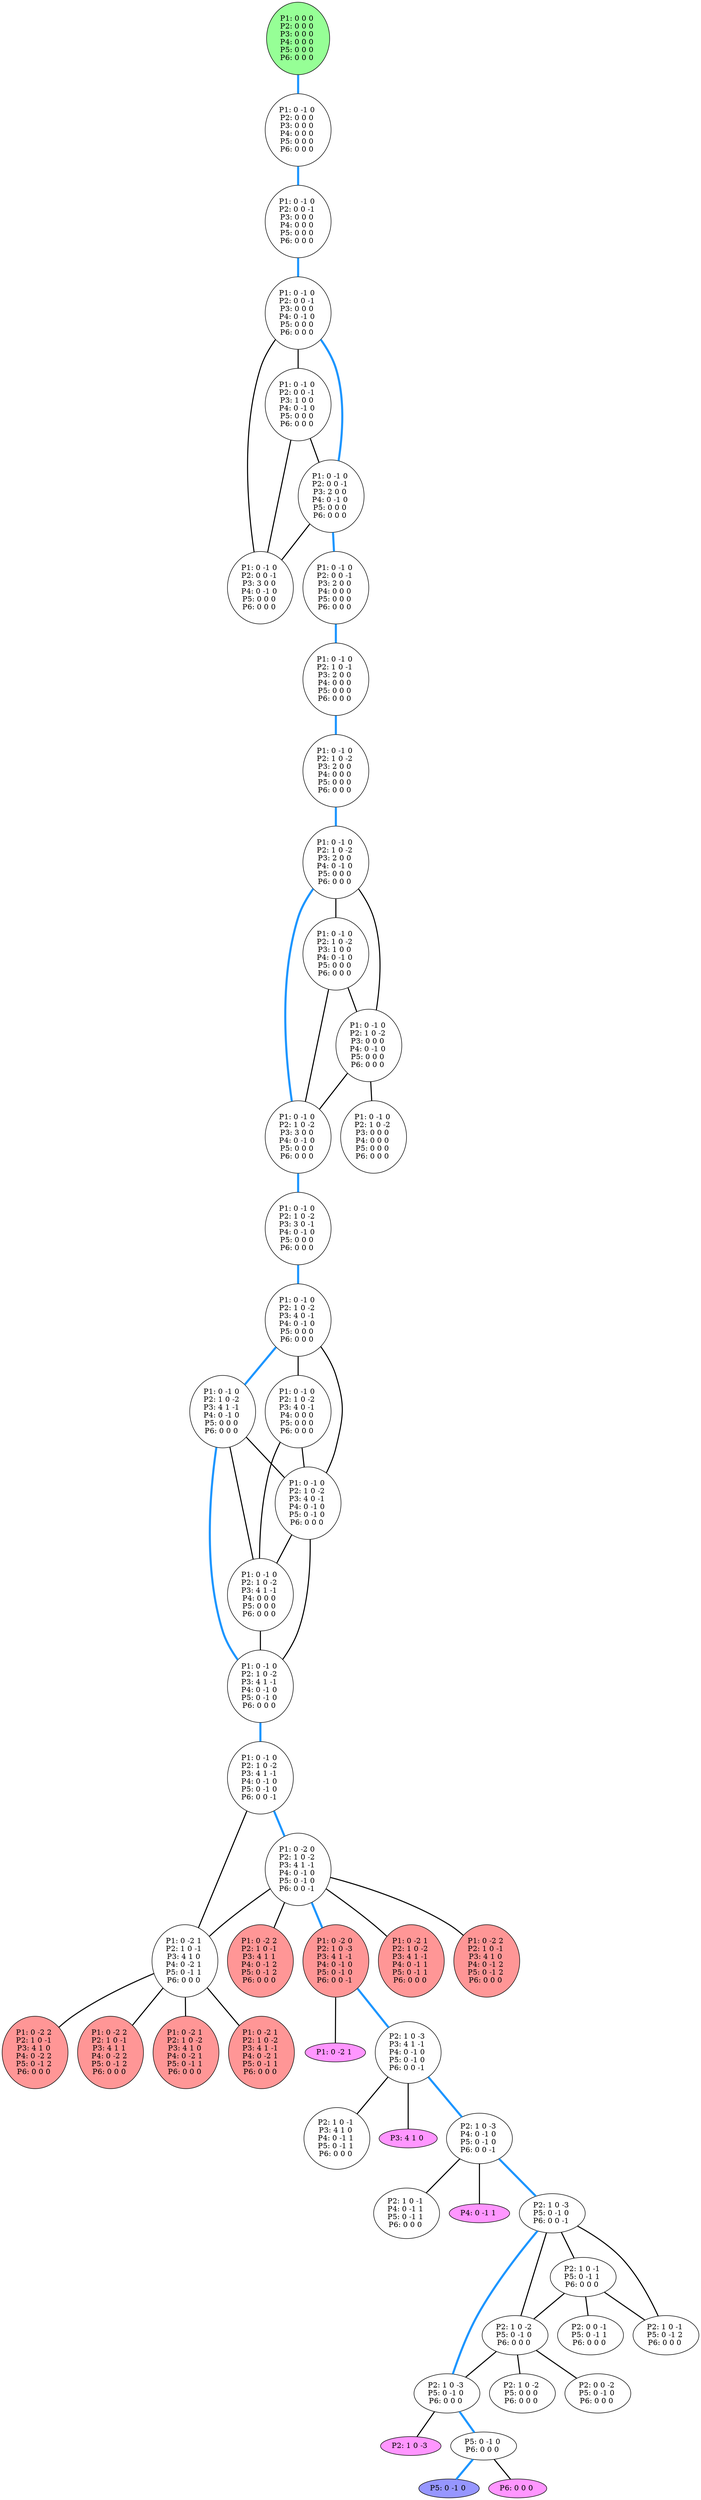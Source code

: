 graph G {
color = "black"
0 [label = "P1: 0 0 0 
P2: 0 0 0 
P3: 0 0 0 
P4: 0 0 0 
P5: 0 0 0 
P6: 0 0 0 
",  style="filled", fillcolor = "#96FF96"];
1 [label = "P1: 0 -1 0 
P2: 0 0 0 
P3: 0 0 0 
P4: 0 0 0 
P5: 0 0 0 
P6: 0 0 0 
"];
2 [label = "P1: 0 -1 0 
P2: 0 0 -1 
P3: 0 0 0 
P4: 0 0 0 
P5: 0 0 0 
P6: 0 0 0 
"];
3 [label = "P1: 0 -1 0 
P2: 0 0 -1 
P3: 0 0 0 
P4: 0 -1 0 
P5: 0 0 0 
P6: 0 0 0 
"];
4 [label = "P1: 0 -1 0 
P2: 0 0 -1 
P3: 1 0 0 
P4: 0 -1 0 
P5: 0 0 0 
P6: 0 0 0 
"];
5 [label = "P1: 0 -1 0 
P2: 0 0 -1 
P3: 2 0 0 
P4: 0 -1 0 
P5: 0 0 0 
P6: 0 0 0 
"];
6 [label = "P1: 0 -1 0 
P2: 0 0 -1 
P3: 3 0 0 
P4: 0 -1 0 
P5: 0 0 0 
P6: 0 0 0 
"];
7 [label = "P1: 0 -1 0 
P2: 0 0 -1 
P3: 2 0 0 
P4: 0 0 0 
P5: 0 0 0 
P6: 0 0 0 
"];
8 [label = "P1: 0 -1 0 
P2: 1 0 -1 
P3: 2 0 0 
P4: 0 0 0 
P5: 0 0 0 
P6: 0 0 0 
"];
9 [label = "P1: 0 -1 0 
P2: 1 0 -2 
P3: 2 0 0 
P4: 0 0 0 
P5: 0 0 0 
P6: 0 0 0 
"];
10 [label = "P1: 0 -1 0 
P2: 1 0 -2 
P3: 2 0 0 
P4: 0 -1 0 
P5: 0 0 0 
P6: 0 0 0 
"];
11 [label = "P1: 0 -1 0 
P2: 1 0 -2 
P3: 1 0 0 
P4: 0 -1 0 
P5: 0 0 0 
P6: 0 0 0 
"];
12 [label = "P1: 0 -1 0 
P2: 1 0 -2 
P3: 0 0 0 
P4: 0 -1 0 
P5: 0 0 0 
P6: 0 0 0 
"];
13 [label = "P1: 0 -1 0 
P2: 1 0 -2 
P3: 3 0 0 
P4: 0 -1 0 
P5: 0 0 0 
P6: 0 0 0 
"];
14 [label = "P1: 0 -1 0 
P2: 1 0 -2 
P3: 0 0 0 
P4: 0 0 0 
P5: 0 0 0 
P6: 0 0 0 
"];
15 [label = "P1: 0 -1 0 
P2: 1 0 -2 
P3: 3 0 -1 
P4: 0 -1 0 
P5: 0 0 0 
P6: 0 0 0 
"];
16 [label = "P1: 0 -1 0 
P2: 1 0 -2 
P3: 4 0 -1 
P4: 0 -1 0 
P5: 0 0 0 
P6: 0 0 0 
"];
17 [label = "P1: 0 -1 0 
P2: 1 0 -2 
P3: 4 1 -1 
P4: 0 -1 0 
P5: 0 0 0 
P6: 0 0 0 
"];
18 [label = "P1: 0 -1 0 
P2: 1 0 -2 
P3: 4 0 -1 
P4: 0 0 0 
P5: 0 0 0 
P6: 0 0 0 
"];
19 [label = "P1: 0 -1 0 
P2: 1 0 -2 
P3: 4 0 -1 
P4: 0 -1 0 
P5: 0 -1 0 
P6: 0 0 0 
"];
20 [label = "P1: 0 -1 0 
P2: 1 0 -2 
P3: 4 1 -1 
P4: 0 0 0 
P5: 0 0 0 
P6: 0 0 0 
"];
21 [label = "P1: 0 -1 0 
P2: 1 0 -2 
P3: 4 1 -1 
P4: 0 -1 0 
P5: 0 -1 0 
P6: 0 0 0 
"];
22 [label = "P1: 0 -1 0 
P2: 1 0 -2 
P3: 4 1 -1 
P4: 0 -1 0 
P5: 0 -1 0 
P6: 0 0 -1 
"];
23 [label = "P1: 0 -2 0 
P2: 1 0 -2 
P3: 4 1 -1 
P4: 0 -1 0 
P5: 0 -1 0 
P6: 0 0 -1 
"];
24 [label = "P1: 0 -2 1 
P2: 1 0 -1 
P3: 4 1 0 
P4: 0 -2 1 
P5: 0 -1 1 
P6: 0 0 0 
"];
25 [label = "P1: 0 -2 0 
P2: 1 0 -3 
P3: 4 1 -1 
P4: 0 -1 0 
P5: 0 -1 0 
P6: 0 0 -1 
",  style="filled", fillcolor = "#FF9696"];
26 [label = "P1: 0 -2 1 
P2: 1 0 -2 
P3: 4 1 -1 
P4: 0 -1 1 
P5: 0 -1 1 
P6: 0 0 0 
",  style="filled", fillcolor = "#FF9696"];
27 [label = "P1: 0 -2 2 
P2: 1 0 -1 
P3: 4 1 0 
P4: 0 -1 2 
P5: 0 -1 2 
P6: 0 0 0 
",  style="filled", fillcolor = "#FF9696"];
28 [label = "P1: 0 -2 2 
P2: 1 0 -1 
P3: 4 1 1 
P4: 0 -1 2 
P5: 0 -1 2 
P6: 0 0 0 
",  style="filled", fillcolor = "#FF9696"];
29 [label = "P1: 0 -2 1 
P2: 1 0 -2 
P3: 4 1 0 
P4: 0 -2 1 
P5: 0 -1 1 
P6: 0 0 0 
",  style="filled", fillcolor = "#FF9696"];
30 [label = "P1: 0 -2 1 
P2: 1 0 -2 
P3: 4 1 -1 
P4: 0 -2 1 
P5: 0 -1 1 
P6: 0 0 0 
",  style="filled", fillcolor = "#FF9696"];
31 [label = "P1: 0 -2 2 
P2: 1 0 -1 
P3: 4 1 0 
P4: 0 -2 2 
P5: 0 -1 2 
P6: 0 0 0 
",  style="filled", fillcolor = "#FF9696"];
32 [label = "P1: 0 -2 2 
P2: 1 0 -1 
P3: 4 1 1 
P4: 0 -2 2 
P5: 0 -1 2 
P6: 0 0 0 
",  style="filled", fillcolor = "#FF9696"];
33 [label = "P1: 0 -2 1 
",  style="filled", fillcolor = "#FF96FF"];
34 [label = "P2: 1 0 -3 
P3: 4 1 -1 
P4: 0 -1 0 
P5: 0 -1 0 
P6: 0 0 -1 
"];
35 [label = "P2: 1 0 -1 
P3: 4 1 0 
P4: 0 -1 1 
P5: 0 -1 1 
P6: 0 0 0 
"];
36 [label = "P3: 4 1 0 
",  style="filled", fillcolor = "#FF96FF"];
37 [label = "P2: 1 0 -3 
P4: 0 -1 0 
P5: 0 -1 0 
P6: 0 0 -1 
"];
38 [label = "P2: 1 0 -1 
P4: 0 -1 1 
P5: 0 -1 1 
P6: 0 0 0 
"];
39 [label = "P4: 0 -1 1 
",  style="filled", fillcolor = "#FF96FF"];
40 [label = "P2: 1 0 -3 
P5: 0 -1 0 
P6: 0 0 -1 
"];
41 [label = "P2: 1 0 -1 
P5: 0 -1 1 
P6: 0 0 0 
"];
42 [label = "P2: 1 0 -2 
P5: 0 -1 0 
P6: 0 0 0 
"];
43 [label = "P2: 1 0 -3 
P5: 0 -1 0 
P6: 0 0 0 
"];
44 [label = "P2: 1 0 -1 
P5: 0 -1 2 
P6: 0 0 0 
"];
45 [label = "P2: 0 0 -1 
P5: 0 -1 1 
P6: 0 0 0 
"];
46 [label = "P2: 0 0 -2 
P5: 0 -1 0 
P6: 0 0 0 
"];
47 [label = "P2: 1 0 -2 
P5: 0 0 0 
P6: 0 0 0 
"];
48 [label = "P2: 1 0 -3 
",  style="filled", fillcolor = "#FF96FF"];
49 [label = "P5: 0 -1 0 
P6: 0 0 0 
"];
50 [label = "P5: 0 -1 0 
", style="filled", fillcolor = "#9696FF"];
51 [label = "P6: 0 0 0 
",  style="filled", fillcolor = "#FF96FF"];
edge [style=bold];
0 -- 1 [color="#1E96FF", penwidth=4.0];

1 -- 2 [color="#1E96FF", penwidth=4.0];

2 -- 3 [color="#1E96FF", penwidth=4.0];

3 -- 4 [color=black];
3 -- 5 [color="#1E96FF", penwidth=4.0];
3 -- 6 [color=black];

4 -- 5 [color=black];
4 -- 6 [color=black];

5 -- 6 [color=black];
5 -- 7 [color="#1E96FF", penwidth=4.0];


7 -- 8 [color="#1E96FF", penwidth=4.0];

8 -- 9 [color="#1E96FF", penwidth=4.0];

9 -- 10 [color="#1E96FF", penwidth=4.0];

10 -- 11 [color=black];
10 -- 12 [color=black];
10 -- 13 [color="#1E96FF", penwidth=4.0];

11 -- 12 [color=black];
11 -- 13 [color=black];

12 -- 13 [color=black];
12 -- 14 [color=black];

13 -- 15 [color="#1E96FF", penwidth=4.0];


15 -- 16 [color="#1E96FF", penwidth=4.0];

16 -- 17 [color="#1E96FF", penwidth=4.0];
16 -- 18 [color=black];
16 -- 19 [color=black];

17 -- 20 [color=black];
17 -- 21 [color="#1E96FF", penwidth=4.0];
17 -- 19 [color=black];

18 -- 20 [color=black];
18 -- 19 [color=black];

19 -- 21 [color=black];
19 -- 20 [color=black];

20 -- 21 [color=black];

21 -- 22 [color="#1E96FF", penwidth=4.0];

22 -- 23 [color="#1E96FF", penwidth=4.0];
22 -- 24 [color=black];

23 -- 25 [color="#1E96FF", penwidth=4.0];
23 -- 26 [color=black];
23 -- 24 [color=black];
23 -- 27 [color=black];
23 -- 28 [color=black];

24 -- 29 [color=black];
24 -- 30 [color=black];
24 -- 31 [color=black];
24 -- 32 [color=black];

25 -- 34 [color="#1E96FF", penwidth=4.0];
25 -- 33 [color=black];








34 -- 35 [color=black];
34 -- 37 [color="#1E96FF", penwidth=4.0];
34 -- 36 [color=black];


37 -- 38 [color=black];
37 -- 40 [color="#1E96FF", penwidth=4.0];
37 -- 39 [color=black];


40 -- 41 [color=black];
40 -- 42 [color=black];
40 -- 43 [color="#1E96FF", penwidth=4.0];
40 -- 44 [color=black];

41 -- 45 [color=black];
41 -- 44 [color=black];
41 -- 42 [color=black];

42 -- 46 [color=black];
42 -- 43 [color=black];
42 -- 47 [color=black];

43 -- 49 [color="#1E96FF", penwidth=4.0];
43 -- 48 [color=black];





49 -- 51 [color=black];
49 -- 50 [color="#1E96FF", penwidth=4.0];

}
